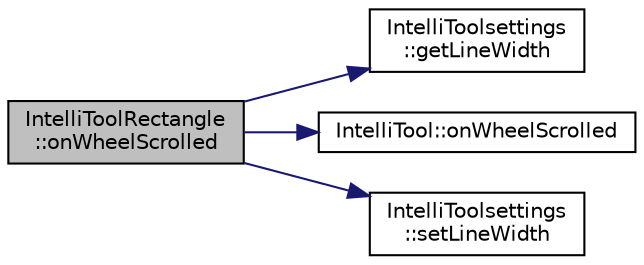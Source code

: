 digraph "IntelliToolRectangle::onWheelScrolled"
{
 // LATEX_PDF_SIZE
  edge [fontname="Helvetica",fontsize="10",labelfontname="Helvetica",labelfontsize="10"];
  node [fontname="Helvetica",fontsize="10",shape=record];
  rankdir="LR";
  Node1 [label="IntelliToolRectangle\l::onWheelScrolled",height=0.2,width=0.4,color="black", fillcolor="grey75", style="filled", fontcolor="black",tooltip="A function managing the scroll event.Changing edgeWidth relativ to value."];
  Node1 -> Node2 [color="midnightblue",fontsize="10",style="solid",fontname="Helvetica"];
  Node2 [label="IntelliToolsettings\l::getLineWidth",height=0.2,width=0.4,color="black", fillcolor="white", style="filled",URL="$class_intelli_toolsettings.html#a68528dd3bad8f39ba19fa6b12a4e415a",tooltip=" "];
  Node1 -> Node3 [color="midnightblue",fontsize="10",style="solid",fontname="Helvetica"];
  Node3 [label="IntelliTool::onWheelScrolled",height=0.2,width=0.4,color="black", fillcolor="white", style="filled",URL="$class_intelli_tool.html#a4dccfd4460255ccb866f336406a33574",tooltip="A function managing the scroll event. A positive value means scrolling outwards. Call this in child c..."];
  Node1 -> Node4 [color="midnightblue",fontsize="10",style="solid",fontname="Helvetica"];
  Node4 [label="IntelliToolsettings\l::setLineWidth",height=0.2,width=0.4,color="black", fillcolor="white", style="filled",URL="$class_intelli_toolsettings.html#a906d37de6ee94b433d53fe3e598cc9fa",tooltip=" "];
}
